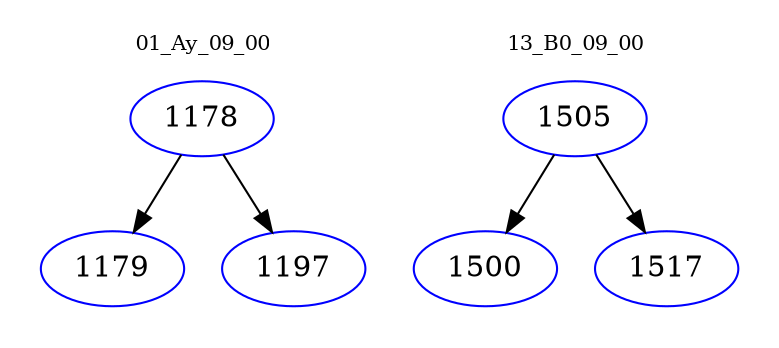 digraph{
subgraph cluster_0 {
color = white
label = "01_Ay_09_00";
fontsize=10;
T0_1178 [label="1178", color="blue"]
T0_1178 -> T0_1179 [color="black"]
T0_1179 [label="1179", color="blue"]
T0_1178 -> T0_1197 [color="black"]
T0_1197 [label="1197", color="blue"]
}
subgraph cluster_1 {
color = white
label = "13_B0_09_00";
fontsize=10;
T1_1505 [label="1505", color="blue"]
T1_1505 -> T1_1500 [color="black"]
T1_1500 [label="1500", color="blue"]
T1_1505 -> T1_1517 [color="black"]
T1_1517 [label="1517", color="blue"]
}
}
